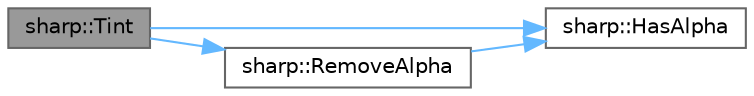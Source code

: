 digraph "sharp::Tint"
{
 // LATEX_PDF_SIZE
  bgcolor="transparent";
  edge [fontname=Helvetica,fontsize=10,labelfontname=Helvetica,labelfontsize=10];
  node [fontname=Helvetica,fontsize=10,shape=box,height=0.2,width=0.4];
  rankdir="LR";
  Node1 [id="Node000001",label="sharp::Tint",height=0.2,width=0.4,color="gray40", fillcolor="grey60", style="filled", fontcolor="black",tooltip=" "];
  Node1 -> Node2 [id="edge1_Node000001_Node000002",color="steelblue1",style="solid",tooltip=" "];
  Node2 [id="Node000002",label="sharp::HasAlpha",height=0.2,width=0.4,color="grey40", fillcolor="white", style="filled",URL="$namespacesharp.html#ae7eb446a5907852c8888411a1d4d1c93",tooltip=" "];
  Node1 -> Node3 [id="edge2_Node000001_Node000003",color="steelblue1",style="solid",tooltip=" "];
  Node3 [id="Node000003",label="sharp::RemoveAlpha",height=0.2,width=0.4,color="grey40", fillcolor="white", style="filled",URL="$namespacesharp.html#a74b4ba1780bf0ef20bfc6dc02482505c",tooltip=" "];
  Node3 -> Node2 [id="edge3_Node000003_Node000002",color="steelblue1",style="solid",tooltip=" "];
}
